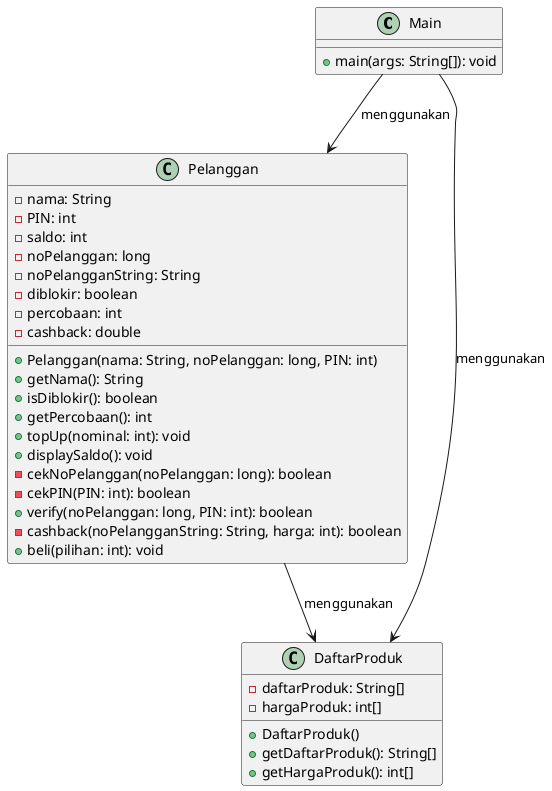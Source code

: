 @startuml

class Main {
    +main(args: String[]): void
}

class Pelanggan {
    - nama: String
    - PIN: int
    - saldo: int
    - noPelanggan: long
    - noPelangganString: String
    - diblokir: boolean
    - percobaan: int
    - cashback: double
    + Pelanggan(nama: String, noPelanggan: long, PIN: int)
    + getNama(): String
    + isDiblokir(): boolean
    + getPercobaan(): int
    + topUp(nominal: int): void
    + displaySaldo(): void
    - cekNoPelanggan(noPelanggan: long): boolean
    - cekPIN(PIN: int): boolean
    + verify(noPelanggan: long, PIN: int): boolean
    - cashback(noPelangganString: String, harga: int): boolean
    + beli(pilihan: int): void
}

class DaftarProduk {
    - daftarProduk: String[]
    - hargaProduk: int[]
    + DaftarProduk()
    + getDaftarProduk(): String[]
    + getHargaProduk(): int[]
}

Main --> Pelanggan : menggunakan
Main --> DaftarProduk : menggunakan
Pelanggan --> DaftarProduk : menggunakan

@enduml